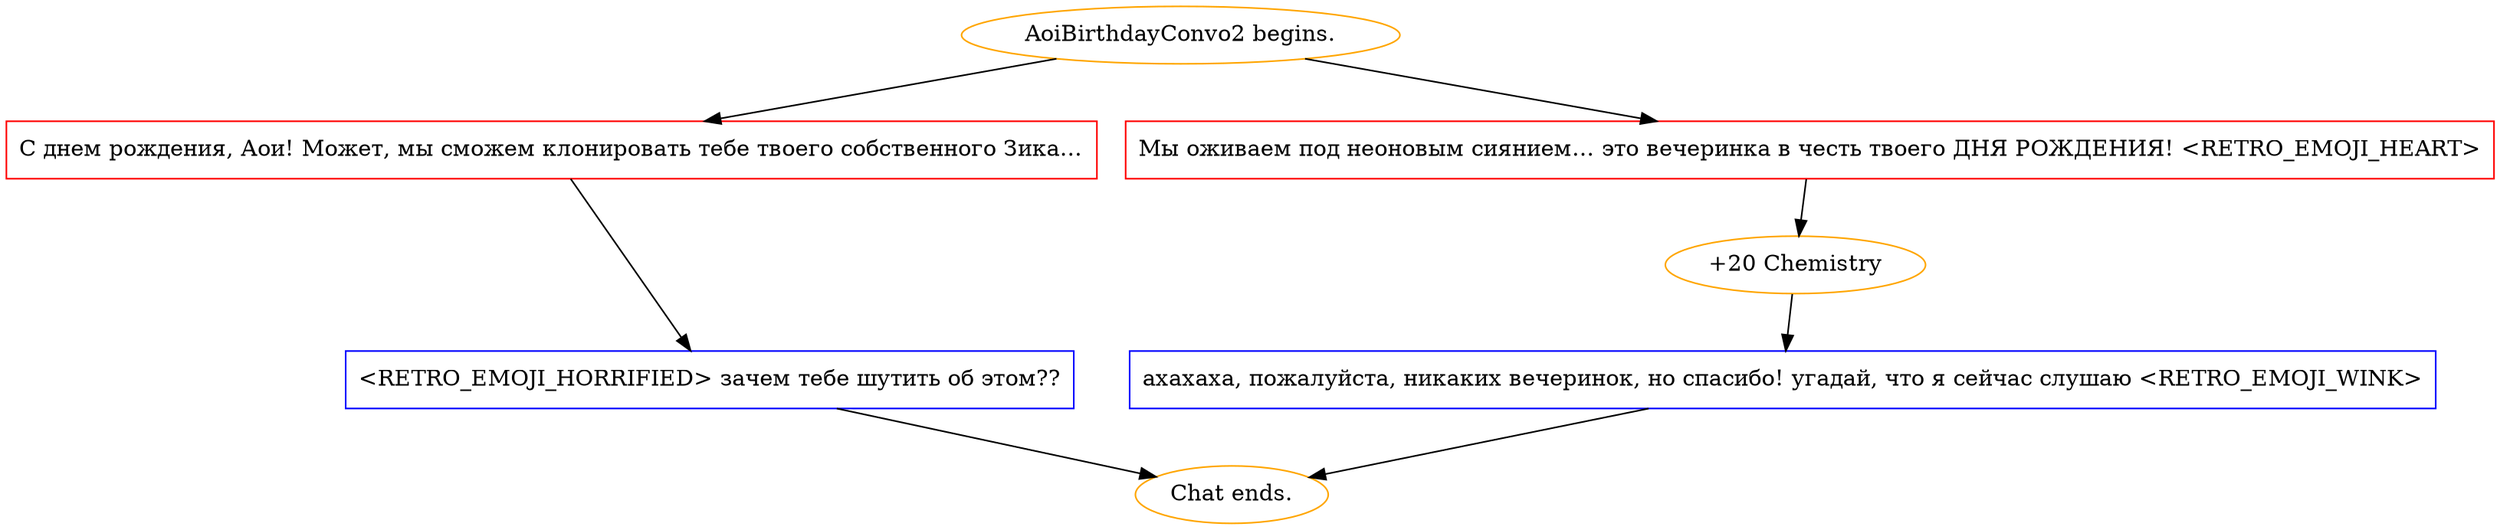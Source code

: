 digraph {
	"AoiBirthdayConvo2 begins." [color=orange];
		"AoiBirthdayConvo2 begins." -> j1850780180;
		"AoiBirthdayConvo2 begins." -> j2285208439;
	j1850780180 [label="С днем рождения, Аои! Может, мы сможем клонировать тебе твоего собственного Зика…",shape=box,color=red];
		j1850780180 -> j1683468234;
	j2285208439 [label="Мы оживаем под неоновым сиянием… это вечеринка в честь твоего ДНЯ РОЖДЕНИЯ! <RETRO_EMOJI_HEART>",shape=box,color=red];
		j2285208439 -> j2640732462;
	j1683468234 [label="<RETRO_EMOJI_HORRIFIED> зачем тебе шутить об этом??",shape=box,color=blue];
		j1683468234 -> "Chat ends.";
	j2640732462 [label="+20 Chemistry",color=orange];
		j2640732462 -> j886171589;
	"Chat ends." [color=orange];
	j886171589 [label="ахахаха, пожалуйста, никаких вечеринок, но спасибо! угадай, что я сейчас слушаю <RETRO_EMOJI_WINK>",shape=box,color=blue];
		j886171589 -> "Chat ends.";
}